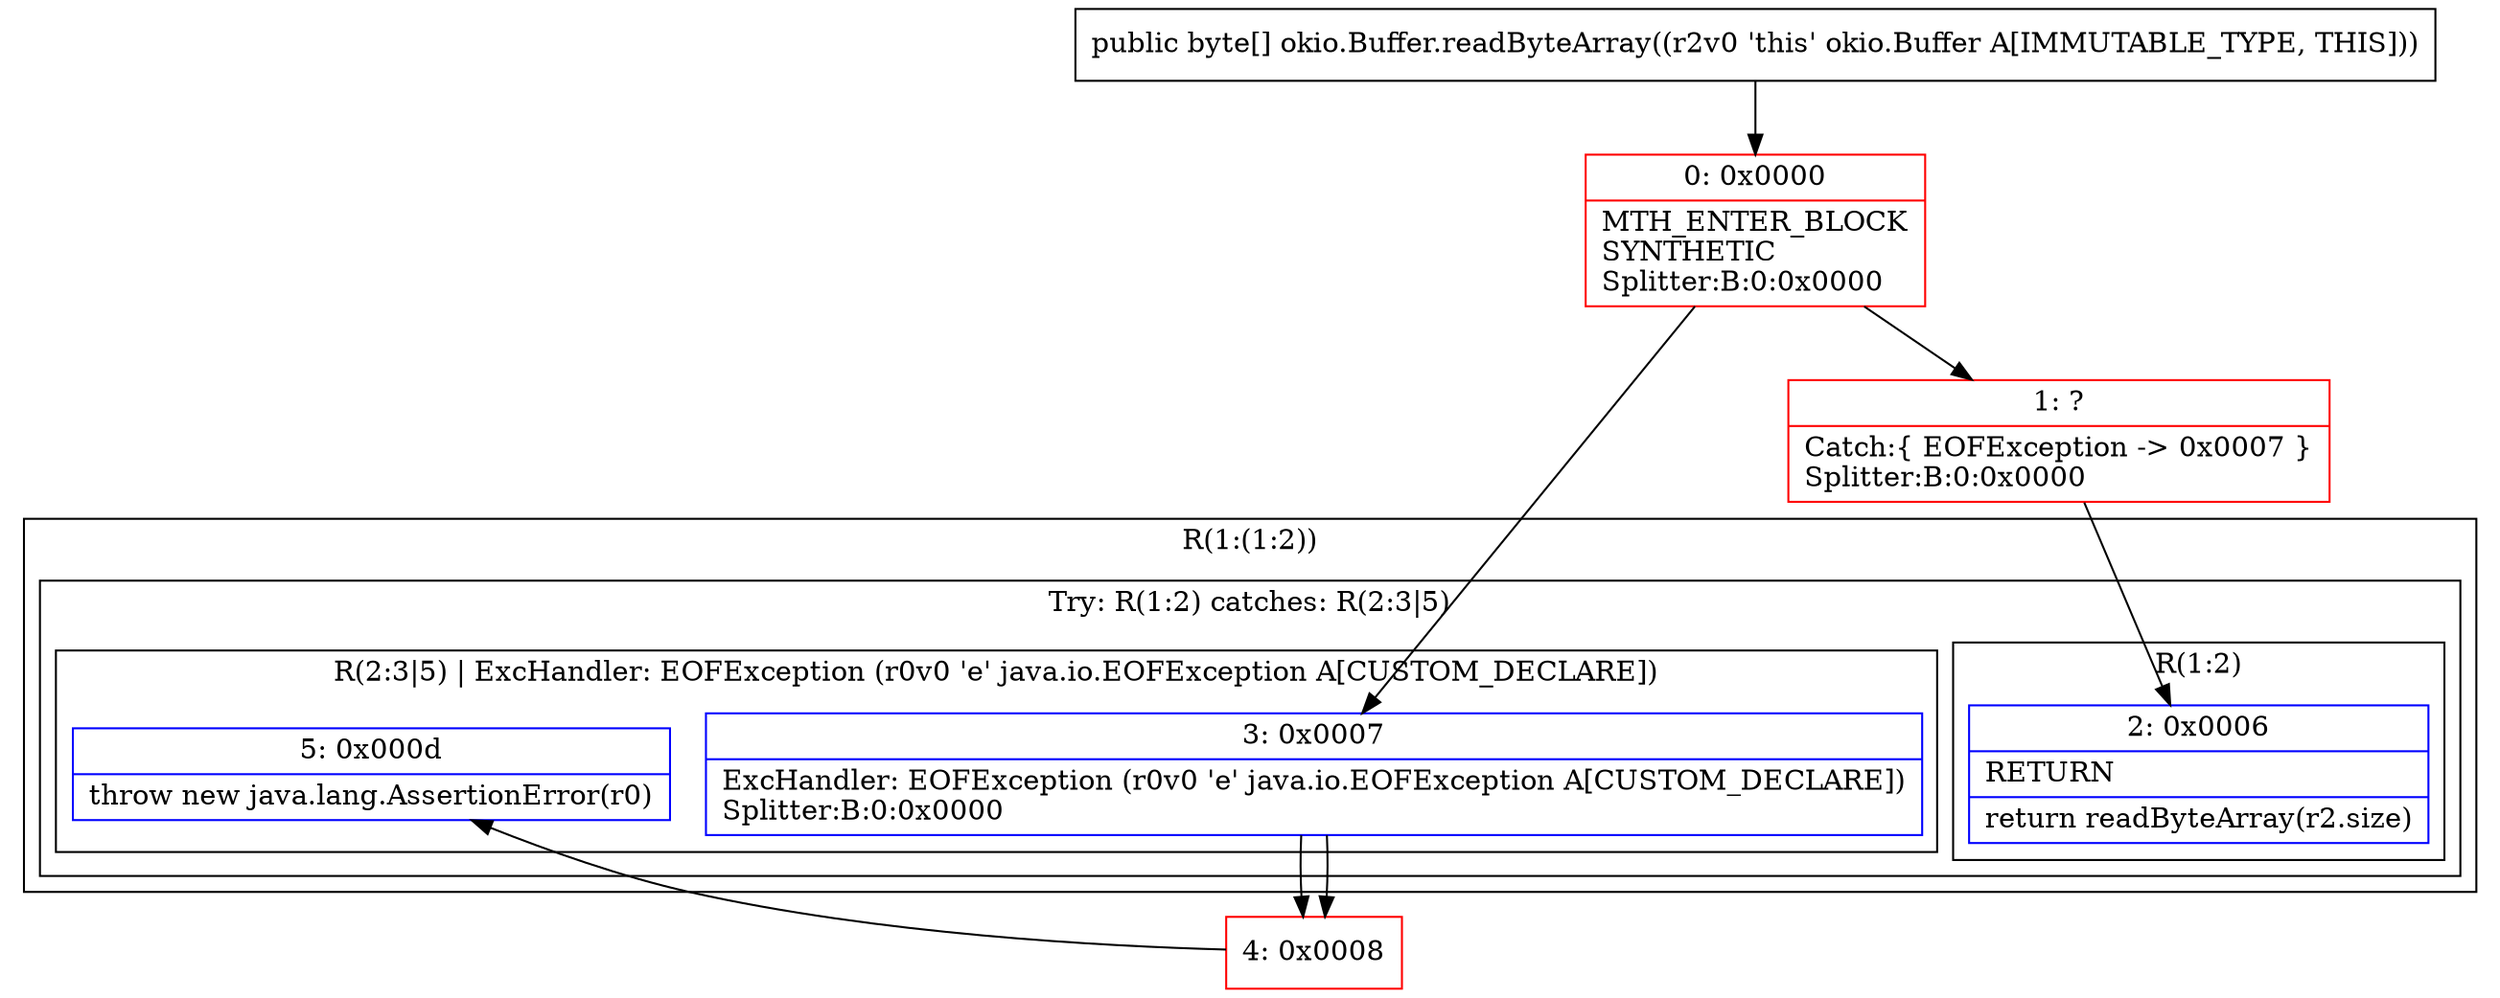 digraph "CFG forokio.Buffer.readByteArray()[B" {
subgraph cluster_Region_1708886921 {
label = "R(1:(1:2))";
node [shape=record,color=blue];
subgraph cluster_TryCatchRegion_933920131 {
label = "Try: R(1:2) catches: R(2:3|5)";
node [shape=record,color=blue];
subgraph cluster_Region_1429205787 {
label = "R(1:2)";
node [shape=record,color=blue];
Node_2 [shape=record,label="{2\:\ 0x0006|RETURN\l|return readByteArray(r2.size)\l}"];
}
subgraph cluster_Region_62380699 {
label = "R(2:3|5) | ExcHandler: EOFException (r0v0 'e' java.io.EOFException A[CUSTOM_DECLARE])\l";
node [shape=record,color=blue];
Node_3 [shape=record,label="{3\:\ 0x0007|ExcHandler: EOFException (r0v0 'e' java.io.EOFException A[CUSTOM_DECLARE])\lSplitter:B:0:0x0000\l}"];
Node_5 [shape=record,label="{5\:\ 0x000d|throw new java.lang.AssertionError(r0)\l}"];
}
}
}
subgraph cluster_Region_62380699 {
label = "R(2:3|5) | ExcHandler: EOFException (r0v0 'e' java.io.EOFException A[CUSTOM_DECLARE])\l";
node [shape=record,color=blue];
Node_3 [shape=record,label="{3\:\ 0x0007|ExcHandler: EOFException (r0v0 'e' java.io.EOFException A[CUSTOM_DECLARE])\lSplitter:B:0:0x0000\l}"];
Node_5 [shape=record,label="{5\:\ 0x000d|throw new java.lang.AssertionError(r0)\l}"];
}
Node_0 [shape=record,color=red,label="{0\:\ 0x0000|MTH_ENTER_BLOCK\lSYNTHETIC\lSplitter:B:0:0x0000\l}"];
Node_1 [shape=record,color=red,label="{1\:\ ?|Catch:\{ EOFException \-\> 0x0007 \}\lSplitter:B:0:0x0000\l}"];
Node_4 [shape=record,color=red,label="{4\:\ 0x0008}"];
MethodNode[shape=record,label="{public byte[] okio.Buffer.readByteArray((r2v0 'this' okio.Buffer A[IMMUTABLE_TYPE, THIS])) }"];
MethodNode -> Node_0;
Node_3 -> Node_4;
Node_3 -> Node_4;
Node_0 -> Node_1;
Node_0 -> Node_3;
Node_1 -> Node_2;
Node_4 -> Node_5;
}

